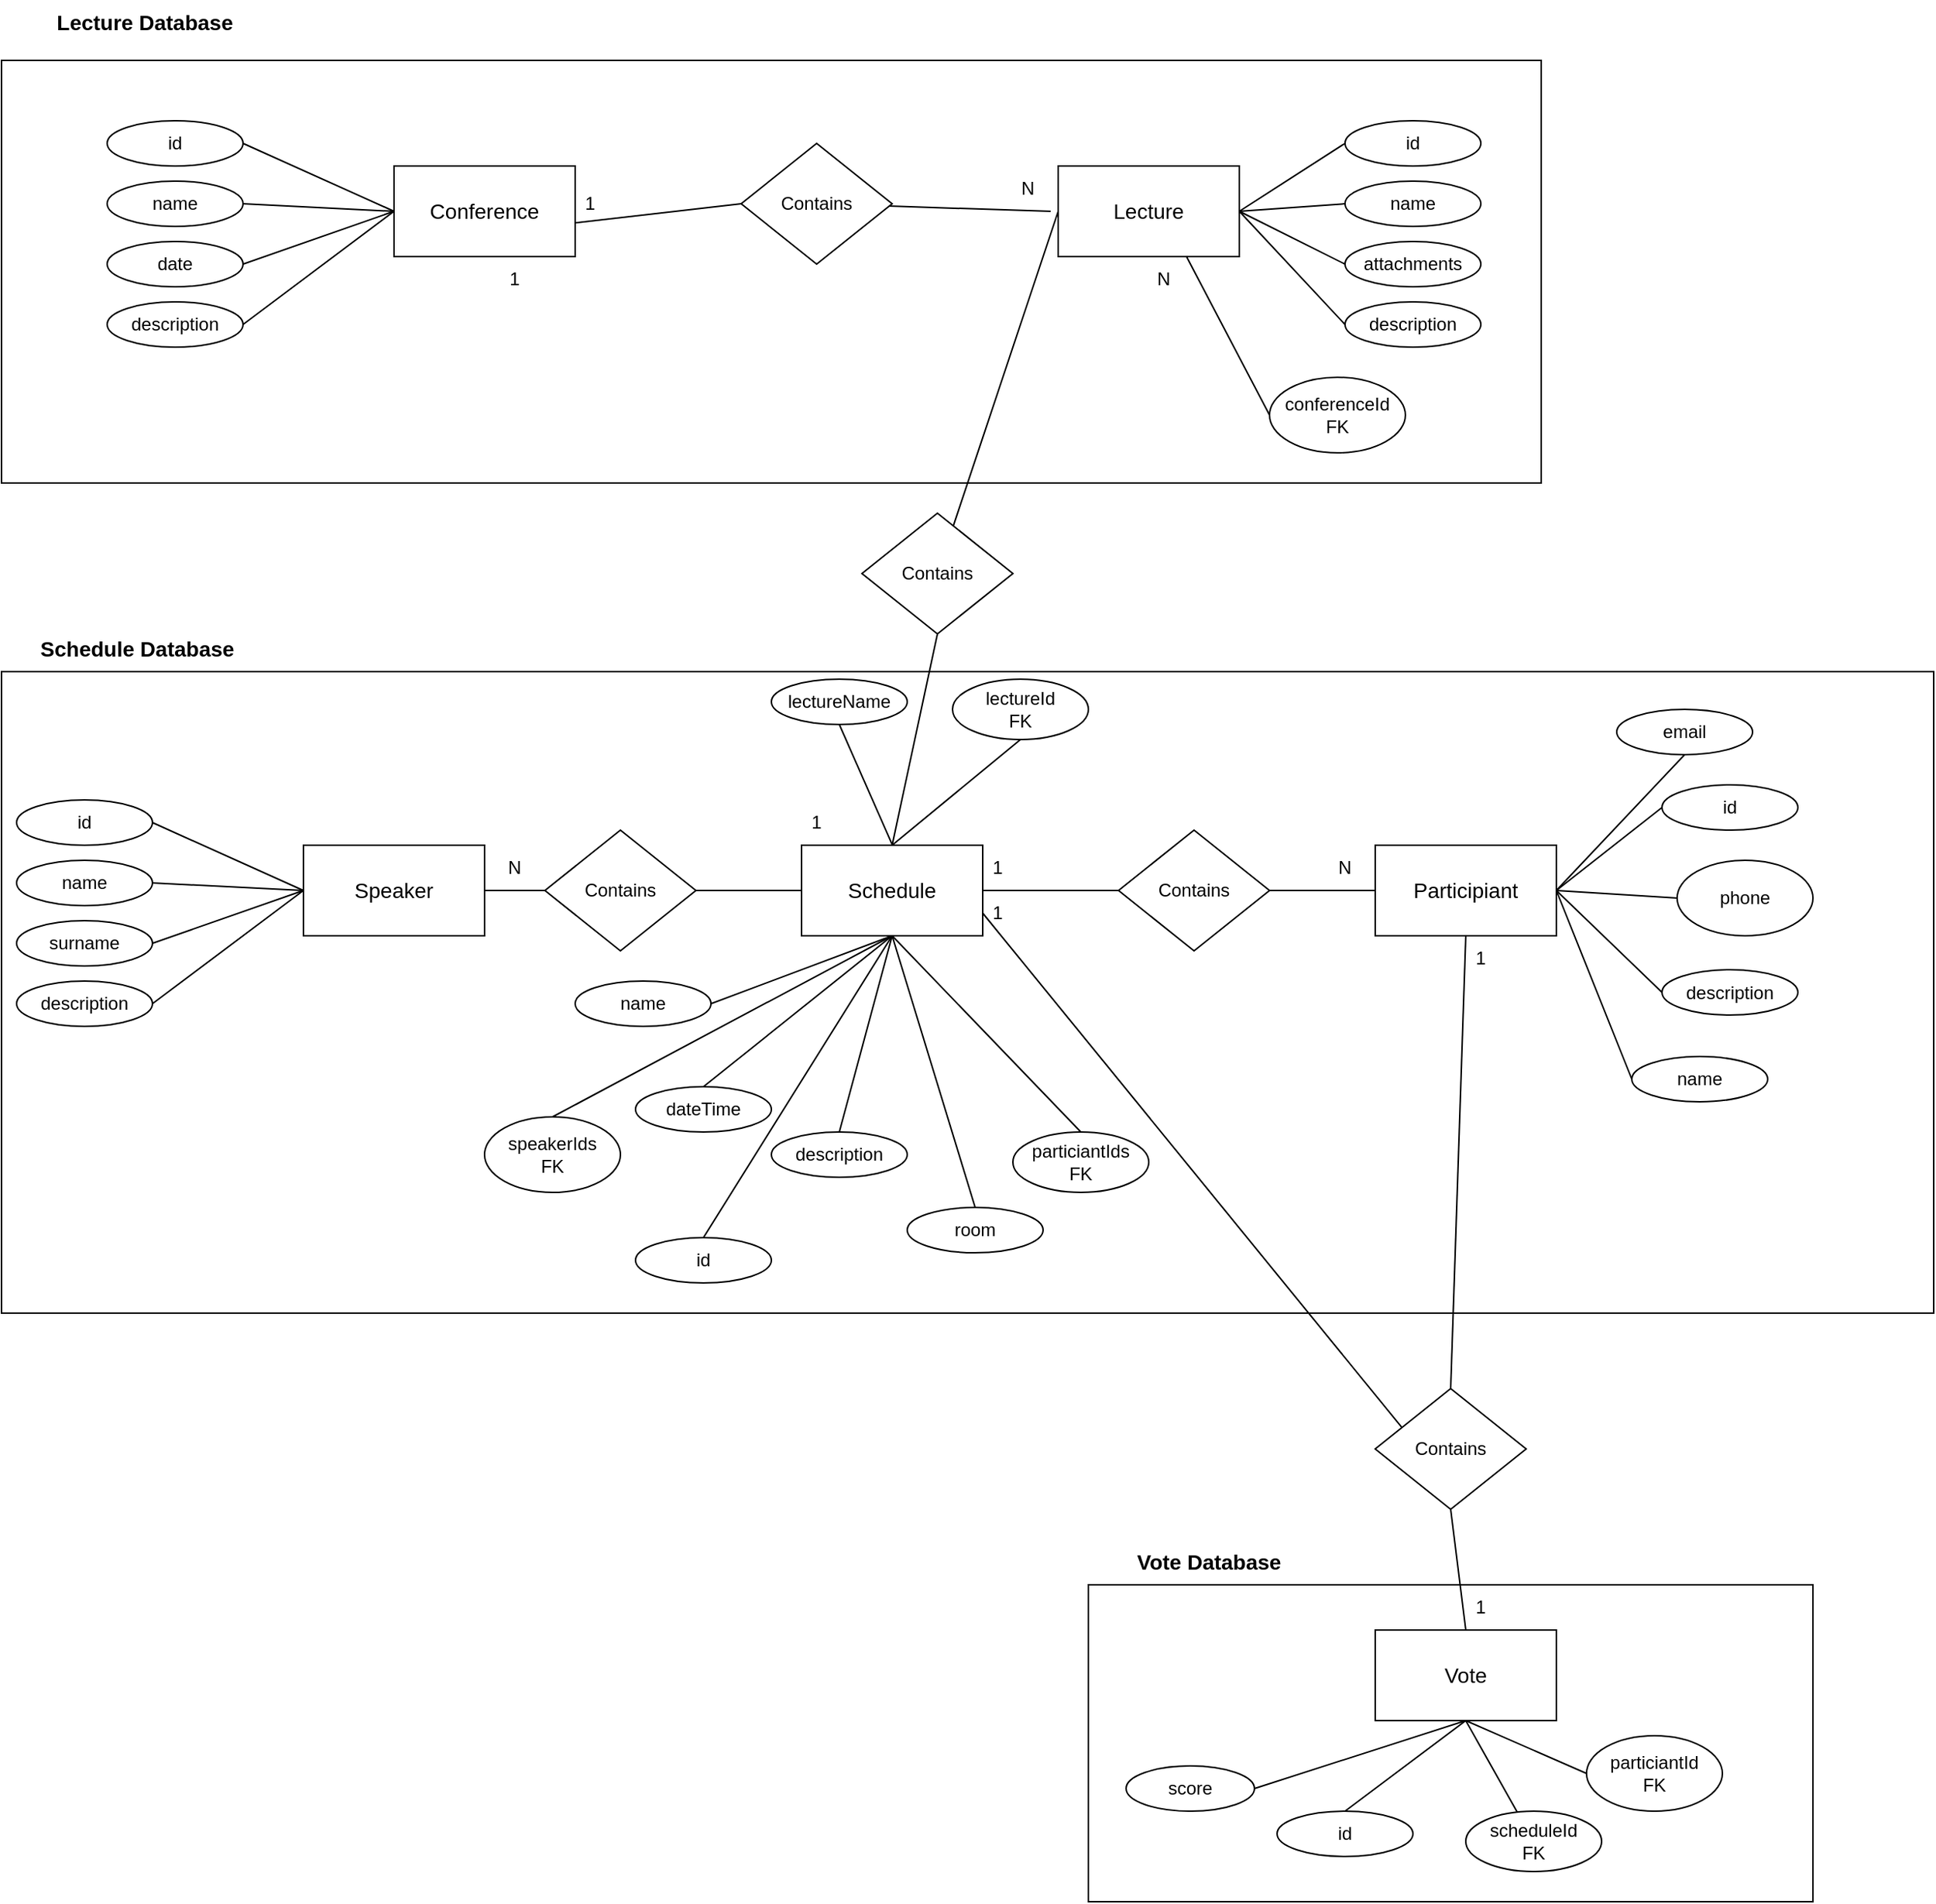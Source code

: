 <mxfile version="24.4.4" type="device">
  <diagram name="Страница — 1" id="ETWBuSfQwsUkG2OZ3eIH">
    <mxGraphModel dx="2540" dy="2077" grid="1" gridSize="10" guides="1" tooltips="1" connect="1" arrows="1" fold="1" page="1" pageScale="1" pageWidth="827" pageHeight="1169" math="0" shadow="0">
      <root>
        <mxCell id="0" />
        <mxCell id="1" parent="0" />
        <mxCell id="ATdVgDcd8swx8XBuynrf-106" value="" style="rounded=0;whiteSpace=wrap;html=1;" parent="1" vertex="1">
          <mxGeometry x="540" y="1030" width="480" height="210" as="geometry" />
        </mxCell>
        <mxCell id="ATdVgDcd8swx8XBuynrf-105" value="" style="rounded=0;whiteSpace=wrap;html=1;" parent="1" vertex="1">
          <mxGeometry x="-180" y="425" width="1280" height="425" as="geometry" />
        </mxCell>
        <mxCell id="ATdVgDcd8swx8XBuynrf-103" value="" style="rounded=0;whiteSpace=wrap;html=1;" parent="1" vertex="1">
          <mxGeometry x="-180" y="20" width="1020" height="280" as="geometry" />
        </mxCell>
        <mxCell id="ATdVgDcd8swx8XBuynrf-1" value="&lt;font style=&quot;font-size: 14px;&quot;&gt;Conference&lt;/font&gt;" style="rounded=0;whiteSpace=wrap;html=1;" parent="1" vertex="1">
          <mxGeometry x="80" y="90" width="120" height="60" as="geometry" />
        </mxCell>
        <mxCell id="ATdVgDcd8swx8XBuynrf-2" value="&lt;font style=&quot;font-size: 14px;&quot;&gt;Lecture&lt;/font&gt;" style="rounded=0;whiteSpace=wrap;html=1;" parent="1" vertex="1">
          <mxGeometry x="520" y="90" width="120" height="60" as="geometry" />
        </mxCell>
        <mxCell id="ATdVgDcd8swx8XBuynrf-3" value="Contains" style="rhombus;whiteSpace=wrap;html=1;" parent="1" vertex="1">
          <mxGeometry x="390" y="320" width="100" height="80" as="geometry" />
        </mxCell>
        <mxCell id="ATdVgDcd8swx8XBuynrf-5" value="" style="endArrow=none;html=1;rounded=0;entryX=0.5;entryY=1;entryDx=0;entryDy=0;" parent="1" target="ATdVgDcd8swx8XBuynrf-3" edge="1">
          <mxGeometry width="50" height="50" relative="1" as="geometry">
            <mxPoint x="410" y="540" as="sourcePoint" />
            <mxPoint x="440" y="340" as="targetPoint" />
          </mxGeometry>
        </mxCell>
        <mxCell id="ATdVgDcd8swx8XBuynrf-6" value="" style="endArrow=none;html=1;rounded=0;entryX=0;entryY=0.5;entryDx=0;entryDy=0;" parent="1" target="ATdVgDcd8swx8XBuynrf-2" edge="1" source="ATdVgDcd8swx8XBuynrf-3">
          <mxGeometry width="50" height="50" relative="1" as="geometry">
            <mxPoint x="400" y="119.5" as="sourcePoint" />
            <mxPoint x="500" y="119.5" as="targetPoint" />
          </mxGeometry>
        </mxCell>
        <mxCell id="ATdVgDcd8swx8XBuynrf-7" value="1" style="text;html=1;align=center;verticalAlign=middle;whiteSpace=wrap;rounded=0;" parent="1" vertex="1">
          <mxGeometry x="130" y="150" width="60" height="30" as="geometry" />
        </mxCell>
        <mxCell id="ATdVgDcd8swx8XBuynrf-8" value="N" style="text;html=1;align=center;verticalAlign=middle;whiteSpace=wrap;rounded=0;" parent="1" vertex="1">
          <mxGeometry x="470" y="90" width="60" height="30" as="geometry" />
        </mxCell>
        <mxCell id="ATdVgDcd8swx8XBuynrf-9" value="id" style="ellipse;whiteSpace=wrap;html=1;" parent="1" vertex="1">
          <mxGeometry x="-110" y="60" width="90" height="30" as="geometry" />
        </mxCell>
        <mxCell id="ATdVgDcd8swx8XBuynrf-10" value="name" style="ellipse;whiteSpace=wrap;html=1;" parent="1" vertex="1">
          <mxGeometry x="-110" y="100" width="90" height="30" as="geometry" />
        </mxCell>
        <mxCell id="ATdVgDcd8swx8XBuynrf-11" value="date" style="ellipse;whiteSpace=wrap;html=1;" parent="1" vertex="1">
          <mxGeometry x="-110" y="140" width="90" height="30" as="geometry" />
        </mxCell>
        <mxCell id="ATdVgDcd8swx8XBuynrf-12" value="description" style="ellipse;whiteSpace=wrap;html=1;" parent="1" vertex="1">
          <mxGeometry x="-110" y="180" width="90" height="30" as="geometry" />
        </mxCell>
        <mxCell id="ATdVgDcd8swx8XBuynrf-13" value="" style="endArrow=none;html=1;rounded=0;exitX=1;exitY=0.5;exitDx=0;exitDy=0;entryX=0;entryY=0.5;entryDx=0;entryDy=0;" parent="1" source="ATdVgDcd8swx8XBuynrf-9" target="ATdVgDcd8swx8XBuynrf-1" edge="1">
          <mxGeometry width="50" height="50" relative="1" as="geometry">
            <mxPoint x="210" y="130" as="sourcePoint" />
            <mxPoint x="310" y="130" as="targetPoint" />
          </mxGeometry>
        </mxCell>
        <mxCell id="ATdVgDcd8swx8XBuynrf-14" value="" style="endArrow=none;html=1;rounded=0;exitX=1;exitY=0.5;exitDx=0;exitDy=0;" parent="1" source="ATdVgDcd8swx8XBuynrf-10" edge="1">
          <mxGeometry width="50" height="50" relative="1" as="geometry">
            <mxPoint x="-10" y="85" as="sourcePoint" />
            <mxPoint x="80" y="120" as="targetPoint" />
          </mxGeometry>
        </mxCell>
        <mxCell id="ATdVgDcd8swx8XBuynrf-15" value="" style="endArrow=none;html=1;rounded=0;exitX=1;exitY=0.5;exitDx=0;exitDy=0;entryX=0;entryY=0.5;entryDx=0;entryDy=0;" parent="1" source="ATdVgDcd8swx8XBuynrf-11" target="ATdVgDcd8swx8XBuynrf-1" edge="1">
          <mxGeometry width="50" height="50" relative="1" as="geometry">
            <mxPoint y="95" as="sourcePoint" />
            <mxPoint x="100" y="140" as="targetPoint" />
          </mxGeometry>
        </mxCell>
        <mxCell id="ATdVgDcd8swx8XBuynrf-16" value="" style="endArrow=none;html=1;rounded=0;exitX=1;exitY=0.5;exitDx=0;exitDy=0;entryX=0;entryY=0.5;entryDx=0;entryDy=0;" parent="1" source="ATdVgDcd8swx8XBuynrf-12" target="ATdVgDcd8swx8XBuynrf-1" edge="1">
          <mxGeometry width="50" height="50" relative="1" as="geometry">
            <mxPoint x="10" y="105" as="sourcePoint" />
            <mxPoint x="110" y="150" as="targetPoint" />
          </mxGeometry>
        </mxCell>
        <mxCell id="ATdVgDcd8swx8XBuynrf-17" value="id" style="ellipse;whiteSpace=wrap;html=1;" parent="1" vertex="1">
          <mxGeometry x="710" y="60" width="90" height="30" as="geometry" />
        </mxCell>
        <mxCell id="ATdVgDcd8swx8XBuynrf-18" value="name" style="ellipse;whiteSpace=wrap;html=1;" parent="1" vertex="1">
          <mxGeometry x="710" y="100" width="90" height="30" as="geometry" />
        </mxCell>
        <mxCell id="ATdVgDcd8swx8XBuynrf-19" value="attachments" style="ellipse;whiteSpace=wrap;html=1;" parent="1" vertex="1">
          <mxGeometry x="710" y="140" width="90" height="30" as="geometry" />
        </mxCell>
        <mxCell id="ATdVgDcd8swx8XBuynrf-20" value="description" style="ellipse;whiteSpace=wrap;html=1;" parent="1" vertex="1">
          <mxGeometry x="710" y="180" width="90" height="30" as="geometry" />
        </mxCell>
        <mxCell id="ATdVgDcd8swx8XBuynrf-21" value="conferenceId&lt;div&gt;FK&lt;/div&gt;" style="ellipse;whiteSpace=wrap;html=1;" parent="1" vertex="1">
          <mxGeometry x="660" y="230" width="90" height="50" as="geometry" />
        </mxCell>
        <mxCell id="ATdVgDcd8swx8XBuynrf-22" value="" style="endArrow=none;html=1;rounded=0;exitX=0;exitY=0.5;exitDx=0;exitDy=0;entryX=1;entryY=0.5;entryDx=0;entryDy=0;" parent="1" source="ATdVgDcd8swx8XBuynrf-17" target="ATdVgDcd8swx8XBuynrf-2" edge="1">
          <mxGeometry width="50" height="50" relative="1" as="geometry">
            <mxPoint x="-10" y="85" as="sourcePoint" />
            <mxPoint x="90" y="130" as="targetPoint" />
          </mxGeometry>
        </mxCell>
        <mxCell id="ATdVgDcd8swx8XBuynrf-23" value="" style="endArrow=none;html=1;rounded=0;exitX=0;exitY=0.5;exitDx=0;exitDy=0;entryX=1;entryY=0.5;entryDx=0;entryDy=0;" parent="1" source="ATdVgDcd8swx8XBuynrf-18" target="ATdVgDcd8swx8XBuynrf-2" edge="1">
          <mxGeometry width="50" height="50" relative="1" as="geometry">
            <mxPoint x="720" y="85" as="sourcePoint" />
            <mxPoint x="650" y="130" as="targetPoint" />
          </mxGeometry>
        </mxCell>
        <mxCell id="ATdVgDcd8swx8XBuynrf-24" value="" style="endArrow=none;html=1;rounded=0;exitX=0;exitY=0.5;exitDx=0;exitDy=0;" parent="1" source="ATdVgDcd8swx8XBuynrf-19" edge="1">
          <mxGeometry width="50" height="50" relative="1" as="geometry">
            <mxPoint x="720" y="125" as="sourcePoint" />
            <mxPoint x="640" y="120" as="targetPoint" />
          </mxGeometry>
        </mxCell>
        <mxCell id="ATdVgDcd8swx8XBuynrf-25" value="" style="endArrow=none;html=1;rounded=0;exitX=0;exitY=0.5;exitDx=0;exitDy=0;" parent="1" source="ATdVgDcd8swx8XBuynrf-20" edge="1">
          <mxGeometry width="50" height="50" relative="1" as="geometry">
            <mxPoint x="730" y="135" as="sourcePoint" />
            <mxPoint x="640" y="120" as="targetPoint" />
          </mxGeometry>
        </mxCell>
        <mxCell id="ATdVgDcd8swx8XBuynrf-26" value="" style="endArrow=none;html=1;rounded=0;exitX=0;exitY=0.5;exitDx=0;exitDy=0;entryX=0.75;entryY=0;entryDx=0;entryDy=0;" parent="1" source="ATdVgDcd8swx8XBuynrf-21" target="ATdVgDcd8swx8XBuynrf-79" edge="1">
          <mxGeometry width="50" height="50" relative="1" as="geometry">
            <mxPoint x="740" y="145" as="sourcePoint" />
            <mxPoint x="415" y="540" as="targetPoint" />
          </mxGeometry>
        </mxCell>
        <mxCell id="ATdVgDcd8swx8XBuynrf-27" value="&lt;font style=&quot;font-size: 14px;&quot;&gt;Speaker&lt;/font&gt;" style="rounded=0;whiteSpace=wrap;html=1;" parent="1" vertex="1">
          <mxGeometry x="20" y="540" width="120" height="60" as="geometry" />
        </mxCell>
        <mxCell id="ATdVgDcd8swx8XBuynrf-28" value="&lt;font style=&quot;font-size: 14px;&quot;&gt;Schedule&lt;/font&gt;" style="rounded=0;whiteSpace=wrap;html=1;" parent="1" vertex="1">
          <mxGeometry x="350" y="540" width="120" height="60" as="geometry" />
        </mxCell>
        <mxCell id="ATdVgDcd8swx8XBuynrf-29" value="Contains" style="rhombus;whiteSpace=wrap;html=1;" parent="1" vertex="1">
          <mxGeometry x="180" y="530" width="100" height="80" as="geometry" />
        </mxCell>
        <mxCell id="ATdVgDcd8swx8XBuynrf-30" value="" style="endArrow=none;html=1;rounded=0;exitX=1;exitY=0.5;exitDx=0;exitDy=0;entryX=0;entryY=0.5;entryDx=0;entryDy=0;" parent="1" source="ATdVgDcd8swx8XBuynrf-27" target="ATdVgDcd8swx8XBuynrf-29" edge="1">
          <mxGeometry width="50" height="50" relative="1" as="geometry">
            <mxPoint x="330" y="840" as="sourcePoint" />
            <mxPoint x="380" y="790" as="targetPoint" />
          </mxGeometry>
        </mxCell>
        <mxCell id="ATdVgDcd8swx8XBuynrf-31" value="" style="endArrow=none;html=1;rounded=0;entryX=0;entryY=0.5;entryDx=0;entryDy=0;exitX=1;exitY=0.5;exitDx=0;exitDy=0;" parent="1" source="ATdVgDcd8swx8XBuynrf-29" target="ATdVgDcd8swx8XBuynrf-28" edge="1">
          <mxGeometry width="50" height="50" relative="1" as="geometry">
            <mxPoint x="290" y="570" as="sourcePoint" />
            <mxPoint x="330" y="569.5" as="targetPoint" />
          </mxGeometry>
        </mxCell>
        <mxCell id="ATdVgDcd8swx8XBuynrf-32" value="1" style="text;html=1;align=center;verticalAlign=middle;whiteSpace=wrap;rounded=0;" parent="1" vertex="1">
          <mxGeometry x="180" y="100" width="60" height="30" as="geometry" />
        </mxCell>
        <mxCell id="ATdVgDcd8swx8XBuynrf-33" value="N" style="text;html=1;align=center;verticalAlign=middle;whiteSpace=wrap;rounded=0;" parent="1" vertex="1">
          <mxGeometry x="130" y="540" width="60" height="30" as="geometry" />
        </mxCell>
        <mxCell id="ATdVgDcd8swx8XBuynrf-34" value="id" style="ellipse;whiteSpace=wrap;html=1;" parent="1" vertex="1">
          <mxGeometry x="-170" y="510" width="90" height="30" as="geometry" />
        </mxCell>
        <mxCell id="ATdVgDcd8swx8XBuynrf-35" value="name" style="ellipse;whiteSpace=wrap;html=1;" parent="1" vertex="1">
          <mxGeometry x="-170" y="550" width="90" height="30" as="geometry" />
        </mxCell>
        <mxCell id="ATdVgDcd8swx8XBuynrf-36" value="surname" style="ellipse;whiteSpace=wrap;html=1;" parent="1" vertex="1">
          <mxGeometry x="-170" y="590" width="90" height="30" as="geometry" />
        </mxCell>
        <mxCell id="ATdVgDcd8swx8XBuynrf-37" value="description" style="ellipse;whiteSpace=wrap;html=1;" parent="1" vertex="1">
          <mxGeometry x="-170" y="630" width="90" height="30" as="geometry" />
        </mxCell>
        <mxCell id="ATdVgDcd8swx8XBuynrf-38" value="" style="endArrow=none;html=1;rounded=0;exitX=1;exitY=0.5;exitDx=0;exitDy=0;entryX=0;entryY=0.5;entryDx=0;entryDy=0;" parent="1" source="ATdVgDcd8swx8XBuynrf-34" target="ATdVgDcd8swx8XBuynrf-27" edge="1">
          <mxGeometry width="50" height="50" relative="1" as="geometry">
            <mxPoint x="150" y="580" as="sourcePoint" />
            <mxPoint x="250" y="580" as="targetPoint" />
          </mxGeometry>
        </mxCell>
        <mxCell id="ATdVgDcd8swx8XBuynrf-39" value="" style="endArrow=none;html=1;rounded=0;exitX=1;exitY=0.5;exitDx=0;exitDy=0;" parent="1" source="ATdVgDcd8swx8XBuynrf-35" edge="1">
          <mxGeometry width="50" height="50" relative="1" as="geometry">
            <mxPoint x="-70" y="535" as="sourcePoint" />
            <mxPoint x="20" y="570" as="targetPoint" />
          </mxGeometry>
        </mxCell>
        <mxCell id="ATdVgDcd8swx8XBuynrf-40" value="" style="endArrow=none;html=1;rounded=0;exitX=1;exitY=0.5;exitDx=0;exitDy=0;entryX=0;entryY=0.5;entryDx=0;entryDy=0;" parent="1" source="ATdVgDcd8swx8XBuynrf-36" target="ATdVgDcd8swx8XBuynrf-27" edge="1">
          <mxGeometry width="50" height="50" relative="1" as="geometry">
            <mxPoint x="-60" y="545" as="sourcePoint" />
            <mxPoint x="40" y="590" as="targetPoint" />
          </mxGeometry>
        </mxCell>
        <mxCell id="ATdVgDcd8swx8XBuynrf-41" value="" style="endArrow=none;html=1;rounded=0;exitX=1;exitY=0.5;exitDx=0;exitDy=0;entryX=0;entryY=0.5;entryDx=0;entryDy=0;" parent="1" source="ATdVgDcd8swx8XBuynrf-37" target="ATdVgDcd8swx8XBuynrf-27" edge="1">
          <mxGeometry width="50" height="50" relative="1" as="geometry">
            <mxPoint x="-50" y="555" as="sourcePoint" />
            <mxPoint x="50" y="600" as="targetPoint" />
          </mxGeometry>
        </mxCell>
        <mxCell id="ATdVgDcd8swx8XBuynrf-42" value="id" style="ellipse;whiteSpace=wrap;html=1;" parent="1" vertex="1">
          <mxGeometry x="240" y="800" width="90" height="30" as="geometry" />
        </mxCell>
        <mxCell id="ATdVgDcd8swx8XBuynrf-43" value="name" style="ellipse;whiteSpace=wrap;html=1;" parent="1" vertex="1">
          <mxGeometry x="200" y="630" width="90" height="30" as="geometry" />
        </mxCell>
        <mxCell id="ATdVgDcd8swx8XBuynrf-44" value="dateTime" style="ellipse;whiteSpace=wrap;html=1;" parent="1" vertex="1">
          <mxGeometry x="240" y="700" width="90" height="30" as="geometry" />
        </mxCell>
        <mxCell id="ATdVgDcd8swx8XBuynrf-45" value="description" style="ellipse;whiteSpace=wrap;html=1;" parent="1" vertex="1">
          <mxGeometry x="330" y="730" width="90" height="30" as="geometry" />
        </mxCell>
        <mxCell id="ATdVgDcd8swx8XBuynrf-46" value="speakerIds&lt;div&gt;FK&lt;/div&gt;" style="ellipse;whiteSpace=wrap;html=1;" parent="1" vertex="1">
          <mxGeometry x="140" y="720" width="90" height="50" as="geometry" />
        </mxCell>
        <mxCell id="ATdVgDcd8swx8XBuynrf-47" value="" style="endArrow=none;html=1;rounded=0;exitX=0.5;exitY=0;exitDx=0;exitDy=0;entryX=0.5;entryY=1;entryDx=0;entryDy=0;" parent="1" source="ATdVgDcd8swx8XBuynrf-42" target="ATdVgDcd8swx8XBuynrf-28" edge="1">
          <mxGeometry width="50" height="50" relative="1" as="geometry">
            <mxPoint x="-180" y="535" as="sourcePoint" />
            <mxPoint x="-80" y="580" as="targetPoint" />
          </mxGeometry>
        </mxCell>
        <mxCell id="ATdVgDcd8swx8XBuynrf-48" value="" style="endArrow=none;html=1;rounded=0;exitX=1;exitY=0.5;exitDx=0;exitDy=0;entryX=0.5;entryY=1;entryDx=0;entryDy=0;" parent="1" source="ATdVgDcd8swx8XBuynrf-43" target="ATdVgDcd8swx8XBuynrf-28" edge="1">
          <mxGeometry width="50" height="50" relative="1" as="geometry">
            <mxPoint x="550" y="535" as="sourcePoint" />
            <mxPoint x="480" y="580" as="targetPoint" />
          </mxGeometry>
        </mxCell>
        <mxCell id="ATdVgDcd8swx8XBuynrf-49" value="" style="endArrow=none;html=1;rounded=0;exitX=0.5;exitY=0;exitDx=0;exitDy=0;entryX=0.5;entryY=1;entryDx=0;entryDy=0;" parent="1" source="ATdVgDcd8swx8XBuynrf-44" target="ATdVgDcd8swx8XBuynrf-28" edge="1">
          <mxGeometry width="50" height="50" relative="1" as="geometry">
            <mxPoint x="550" y="575" as="sourcePoint" />
            <mxPoint x="410" y="610" as="targetPoint" />
          </mxGeometry>
        </mxCell>
        <mxCell id="ATdVgDcd8swx8XBuynrf-50" value="" style="endArrow=none;html=1;rounded=0;exitX=0.5;exitY=0;exitDx=0;exitDy=0;" parent="1" source="ATdVgDcd8swx8XBuynrf-45" edge="1">
          <mxGeometry width="50" height="50" relative="1" as="geometry">
            <mxPoint x="560" y="585" as="sourcePoint" />
            <mxPoint x="410" y="600" as="targetPoint" />
          </mxGeometry>
        </mxCell>
        <mxCell id="ATdVgDcd8swx8XBuynrf-51" value="" style="endArrow=none;html=1;rounded=0;exitX=0.5;exitY=0;exitDx=0;exitDy=0;entryX=0.5;entryY=1;entryDx=0;entryDy=0;" parent="1" source="ATdVgDcd8swx8XBuynrf-46" target="ATdVgDcd8swx8XBuynrf-28" edge="1">
          <mxGeometry width="50" height="50" relative="1" as="geometry">
            <mxPoint x="570" y="595" as="sourcePoint" />
            <mxPoint x="500" y="600" as="targetPoint" />
          </mxGeometry>
        </mxCell>
        <mxCell id="ATdVgDcd8swx8XBuynrf-53" value="&lt;b&gt;&lt;font style=&quot;font-size: 14px;&quot;&gt;Lecture Database&lt;/font&gt;&lt;/b&gt;" style="text;html=1;align=center;verticalAlign=middle;whiteSpace=wrap;rounded=0;" parent="1" vertex="1">
          <mxGeometry x="-150" y="-20" width="130" height="30" as="geometry" />
        </mxCell>
        <mxCell id="ATdVgDcd8swx8XBuynrf-55" value="&lt;b&gt;&lt;font style=&quot;font-size: 14px;&quot;&gt;Schedule Database&lt;/font&gt;&lt;/b&gt;" style="text;html=1;align=center;verticalAlign=middle;whiteSpace=wrap;rounded=0;" parent="1" vertex="1">
          <mxGeometry x="-170" y="395" width="160" height="30" as="geometry" />
        </mxCell>
        <mxCell id="ATdVgDcd8swx8XBuynrf-56" value="&lt;font style=&quot;font-size: 14px;&quot;&gt;Participiant&lt;/font&gt;" style="rounded=0;whiteSpace=wrap;html=1;" parent="1" vertex="1">
          <mxGeometry x="730" y="540" width="120" height="60" as="geometry" />
        </mxCell>
        <mxCell id="ATdVgDcd8swx8XBuynrf-57" value="Contains" style="rhombus;whiteSpace=wrap;html=1;" parent="1" vertex="1">
          <mxGeometry x="560" y="530" width="100" height="80" as="geometry" />
        </mxCell>
        <mxCell id="ATdVgDcd8swx8XBuynrf-58" value="" style="endArrow=none;html=1;rounded=0;exitX=0.333;exitY=1;exitDx=0;exitDy=0;entryX=0;entryY=0.5;entryDx=0;entryDy=0;exitPerimeter=0;" parent="1" source="ATdVgDcd8swx8XBuynrf-60" target="ATdVgDcd8swx8XBuynrf-57" edge="1">
          <mxGeometry width="50" height="50" relative="1" as="geometry">
            <mxPoint x="480" y="570" as="sourcePoint" />
            <mxPoint x="720" y="790" as="targetPoint" />
          </mxGeometry>
        </mxCell>
        <mxCell id="ATdVgDcd8swx8XBuynrf-59" value="" style="endArrow=none;html=1;rounded=0;entryX=0;entryY=0.5;entryDx=0;entryDy=0;exitX=1;exitY=0.5;exitDx=0;exitDy=0;" parent="1" source="ATdVgDcd8swx8XBuynrf-57" target="ATdVgDcd8swx8XBuynrf-56" edge="1">
          <mxGeometry width="50" height="50" relative="1" as="geometry">
            <mxPoint x="670" y="570" as="sourcePoint" />
            <mxPoint x="710" y="569.5" as="targetPoint" />
          </mxGeometry>
        </mxCell>
        <mxCell id="ATdVgDcd8swx8XBuynrf-60" value="1" style="text;html=1;align=center;verticalAlign=middle;whiteSpace=wrap;rounded=0;" parent="1" vertex="1">
          <mxGeometry x="450" y="540" width="60" height="30" as="geometry" />
        </mxCell>
        <mxCell id="ATdVgDcd8swx8XBuynrf-61" value="N" style="text;html=1;align=center;verticalAlign=middle;whiteSpace=wrap;rounded=0;" parent="1" vertex="1">
          <mxGeometry x="680" y="540" width="60" height="30" as="geometry" />
        </mxCell>
        <mxCell id="ATdVgDcd8swx8XBuynrf-62" value="id" style="ellipse;whiteSpace=wrap;html=1;" parent="1" vertex="1">
          <mxGeometry x="920" y="500" width="90" height="30" as="geometry" />
        </mxCell>
        <mxCell id="ATdVgDcd8swx8XBuynrf-63" value="name" style="ellipse;whiteSpace=wrap;html=1;" parent="1" vertex="1">
          <mxGeometry x="900" y="680" width="90" height="30" as="geometry" />
        </mxCell>
        <mxCell id="ATdVgDcd8swx8XBuynrf-64" value="email" style="ellipse;whiteSpace=wrap;html=1;" parent="1" vertex="1">
          <mxGeometry x="890" y="450" width="90" height="30" as="geometry" />
        </mxCell>
        <mxCell id="ATdVgDcd8swx8XBuynrf-65" value="description" style="ellipse;whiteSpace=wrap;html=1;" parent="1" vertex="1">
          <mxGeometry x="920" y="622.5" width="90" height="30" as="geometry" />
        </mxCell>
        <mxCell id="ATdVgDcd8swx8XBuynrf-66" value="phone" style="ellipse;whiteSpace=wrap;html=1;" parent="1" vertex="1">
          <mxGeometry x="930" y="550" width="90" height="50" as="geometry" />
        </mxCell>
        <mxCell id="ATdVgDcd8swx8XBuynrf-67" value="" style="endArrow=none;html=1;rounded=0;exitX=0;exitY=0.5;exitDx=0;exitDy=0;entryX=1;entryY=0.5;entryDx=0;entryDy=0;" parent="1" source="ATdVgDcd8swx8XBuynrf-62" target="ATdVgDcd8swx8XBuynrf-56" edge="1">
          <mxGeometry width="50" height="50" relative="1" as="geometry">
            <mxPoint x="200" y="535" as="sourcePoint" />
            <mxPoint x="300" y="580" as="targetPoint" />
          </mxGeometry>
        </mxCell>
        <mxCell id="ATdVgDcd8swx8XBuynrf-68" value="" style="endArrow=none;html=1;rounded=0;exitX=0;exitY=0.5;exitDx=0;exitDy=0;entryX=1;entryY=0.5;entryDx=0;entryDy=0;" parent="1" source="ATdVgDcd8swx8XBuynrf-63" target="ATdVgDcd8swx8XBuynrf-56" edge="1">
          <mxGeometry width="50" height="50" relative="1" as="geometry">
            <mxPoint x="930" y="535" as="sourcePoint" />
            <mxPoint x="860" y="580" as="targetPoint" />
          </mxGeometry>
        </mxCell>
        <mxCell id="ATdVgDcd8swx8XBuynrf-69" value="" style="endArrow=none;html=1;rounded=0;exitX=0.5;exitY=1;exitDx=0;exitDy=0;entryX=1;entryY=0.5;entryDx=0;entryDy=0;" parent="1" source="ATdVgDcd8swx8XBuynrf-64" target="ATdVgDcd8swx8XBuynrf-56" edge="1">
          <mxGeometry width="50" height="50" relative="1" as="geometry">
            <mxPoint x="930" y="575" as="sourcePoint" />
            <mxPoint x="790" y="610" as="targetPoint" />
          </mxGeometry>
        </mxCell>
        <mxCell id="ATdVgDcd8swx8XBuynrf-70" value="" style="endArrow=none;html=1;rounded=0;exitX=0;exitY=0.5;exitDx=0;exitDy=0;entryX=1;entryY=0.5;entryDx=0;entryDy=0;" parent="1" source="ATdVgDcd8swx8XBuynrf-65" target="ATdVgDcd8swx8XBuynrf-56" edge="1">
          <mxGeometry width="50" height="50" relative="1" as="geometry">
            <mxPoint x="940" y="585" as="sourcePoint" />
            <mxPoint x="790" y="600" as="targetPoint" />
          </mxGeometry>
        </mxCell>
        <mxCell id="ATdVgDcd8swx8XBuynrf-71" value="" style="endArrow=none;html=1;rounded=0;exitX=0;exitY=0.5;exitDx=0;exitDy=0;" parent="1" source="ATdVgDcd8swx8XBuynrf-66" edge="1">
          <mxGeometry width="50" height="50" relative="1" as="geometry">
            <mxPoint x="950" y="595" as="sourcePoint" />
            <mxPoint x="850" y="570" as="targetPoint" />
          </mxGeometry>
        </mxCell>
        <mxCell id="ATdVgDcd8swx8XBuynrf-72" value="lectureId&lt;div&gt;FK&lt;/div&gt;" style="ellipse;whiteSpace=wrap;html=1;" parent="1" vertex="1">
          <mxGeometry x="450" y="430" width="90" height="40" as="geometry" />
        </mxCell>
        <mxCell id="ATdVgDcd8swx8XBuynrf-73" value="" style="endArrow=none;html=1;rounded=0;exitX=0.5;exitY=1;exitDx=0;exitDy=0;" parent="1" edge="1">
          <mxGeometry width="50" height="50" relative="1" as="geometry">
            <mxPoint x="430" y="540" as="sourcePoint" />
            <mxPoint x="400" y="540" as="targetPoint" />
          </mxGeometry>
        </mxCell>
        <mxCell id="ATdVgDcd8swx8XBuynrf-75" value="Contains" style="rhombus;whiteSpace=wrap;html=1;" parent="1" vertex="1">
          <mxGeometry x="310" y="75" width="100" height="80" as="geometry" />
        </mxCell>
        <mxCell id="ATdVgDcd8swx8XBuynrf-76" value="" style="endArrow=none;html=1;rounded=0;exitX=0.75;exitY=1;exitDx=0;exitDy=0;" parent="1" target="ATdVgDcd8swx8XBuynrf-75" edge="1" source="ATdVgDcd8swx8XBuynrf-8">
          <mxGeometry width="50" height="50" relative="1" as="geometry">
            <mxPoint x="400" y="540" as="sourcePoint" />
            <mxPoint x="570" y="580" as="targetPoint" />
          </mxGeometry>
        </mxCell>
        <mxCell id="ATdVgDcd8swx8XBuynrf-77" value="" style="endArrow=none;html=1;rounded=0;exitX=0;exitY=0.5;exitDx=0;exitDy=0;entryX=1.003;entryY=0.628;entryDx=0;entryDy=0;entryPerimeter=0;" parent="1" source="ATdVgDcd8swx8XBuynrf-75" target="ATdVgDcd8swx8XBuynrf-1" edge="1">
          <mxGeometry width="50" height="50" relative="1" as="geometry">
            <mxPoint x="510" y="310" as="sourcePoint" />
            <mxPoint x="570" y="199.5" as="targetPoint" />
          </mxGeometry>
        </mxCell>
        <mxCell id="ATdVgDcd8swx8XBuynrf-79" value="N" style="text;html=1;align=center;verticalAlign=middle;whiteSpace=wrap;rounded=0;" parent="1" vertex="1">
          <mxGeometry x="560" y="150" width="60" height="30" as="geometry" />
        </mxCell>
        <mxCell id="ATdVgDcd8swx8XBuynrf-80" value="lectureName" style="ellipse;whiteSpace=wrap;html=1;" parent="1" vertex="1">
          <mxGeometry x="330" y="430" width="90" height="30" as="geometry" />
        </mxCell>
        <mxCell id="ATdVgDcd8swx8XBuynrf-81" value="" style="endArrow=none;html=1;rounded=0;exitX=0.5;exitY=1;exitDx=0;exitDy=0;entryX=0.168;entryY=0.991;entryDx=0;entryDy=0;entryPerimeter=0;" parent="1" source="ATdVgDcd8swx8XBuynrf-80" edge="1">
          <mxGeometry width="50" height="50" relative="1" as="geometry">
            <mxPoint x="368" y="480" as="sourcePoint" />
            <mxPoint x="410.08" y="539.73" as="targetPoint" />
          </mxGeometry>
        </mxCell>
        <mxCell id="ATdVgDcd8swx8XBuynrf-82" value="room" style="ellipse;whiteSpace=wrap;html=1;" parent="1" vertex="1">
          <mxGeometry x="420" y="780" width="90" height="30" as="geometry" />
        </mxCell>
        <mxCell id="ATdVgDcd8swx8XBuynrf-83" value="particiantIds&lt;div&gt;FK&lt;/div&gt;" style="ellipse;whiteSpace=wrap;html=1;" parent="1" vertex="1">
          <mxGeometry x="490" y="730" width="90" height="40" as="geometry" />
        </mxCell>
        <mxCell id="ATdVgDcd8swx8XBuynrf-84" value="" style="endArrow=none;html=1;rounded=0;exitX=0.5;exitY=0;exitDx=0;exitDy=0;" parent="1" source="ATdVgDcd8swx8XBuynrf-82" edge="1">
          <mxGeometry width="50" height="50" relative="1" as="geometry">
            <mxPoint x="385" y="740" as="sourcePoint" />
            <mxPoint x="410" y="600" as="targetPoint" />
          </mxGeometry>
        </mxCell>
        <mxCell id="ATdVgDcd8swx8XBuynrf-85" value="" style="endArrow=none;html=1;rounded=0;exitX=0.5;exitY=0;exitDx=0;exitDy=0;entryX=0.5;entryY=1;entryDx=0;entryDy=0;" parent="1" source="ATdVgDcd8swx8XBuynrf-83" target="ATdVgDcd8swx8XBuynrf-28" edge="1">
          <mxGeometry width="50" height="50" relative="1" as="geometry">
            <mxPoint x="475" y="790" as="sourcePoint" />
            <mxPoint x="420" y="610" as="targetPoint" />
          </mxGeometry>
        </mxCell>
        <mxCell id="ATdVgDcd8swx8XBuynrf-86" value="&lt;font style=&quot;font-size: 14px;&quot;&gt;Vote&lt;/font&gt;" style="rounded=0;whiteSpace=wrap;html=1;" parent="1" vertex="1">
          <mxGeometry x="730" y="1060" width="120" height="60" as="geometry" />
        </mxCell>
        <mxCell id="ATdVgDcd8swx8XBuynrf-88" value="scheduleId&lt;div&gt;FK&lt;/div&gt;" style="ellipse;whiteSpace=wrap;html=1;" parent="1" vertex="1">
          <mxGeometry x="790" y="1180" width="90" height="40" as="geometry" />
        </mxCell>
        <mxCell id="ATdVgDcd8swx8XBuynrf-89" value="particiantId&lt;div&gt;FK&lt;/div&gt;" style="ellipse;whiteSpace=wrap;html=1;" parent="1" vertex="1">
          <mxGeometry x="870" y="1130" width="90" height="50" as="geometry" />
        </mxCell>
        <mxCell id="ATdVgDcd8swx8XBuynrf-90" value="id" style="ellipse;whiteSpace=wrap;html=1;" parent="1" vertex="1">
          <mxGeometry x="665" y="1180" width="90" height="30" as="geometry" />
        </mxCell>
        <mxCell id="ATdVgDcd8swx8XBuynrf-91" value="" style="endArrow=none;html=1;rounded=0;exitX=0;exitY=0.5;exitDx=0;exitDy=0;entryX=0.5;entryY=1;entryDx=0;entryDy=0;" parent="1" source="ATdVgDcd8swx8XBuynrf-89" edge="1">
          <mxGeometry width="50" height="50" relative="1" as="geometry">
            <mxPoint x="915" y="1260" as="sourcePoint" />
            <mxPoint x="790" y="1120" as="targetPoint" />
          </mxGeometry>
        </mxCell>
        <mxCell id="ATdVgDcd8swx8XBuynrf-92" value="" style="endArrow=none;html=1;rounded=0;exitX=0.5;exitY=0;exitDx=0;exitDy=0;entryX=0.5;entryY=1;entryDx=0;entryDy=0;" parent="1" source="ATdVgDcd8swx8XBuynrf-90" target="ATdVgDcd8swx8XBuynrf-86" edge="1">
          <mxGeometry width="50" height="50" relative="1" as="geometry">
            <mxPoint x="880" y="1175" as="sourcePoint" />
            <mxPoint x="800" y="1130" as="targetPoint" />
          </mxGeometry>
        </mxCell>
        <mxCell id="ATdVgDcd8swx8XBuynrf-93" value="" style="endArrow=none;html=1;rounded=0;" parent="1" source="ATdVgDcd8swx8XBuynrf-88" edge="1">
          <mxGeometry width="50" height="50" relative="1" as="geometry">
            <mxPoint x="880" y="1175" as="sourcePoint" />
            <mxPoint x="790" y="1120" as="targetPoint" />
          </mxGeometry>
        </mxCell>
        <mxCell id="ATdVgDcd8swx8XBuynrf-94" value="Contains" style="rhombus;whiteSpace=wrap;html=1;" parent="1" vertex="1">
          <mxGeometry x="730" y="900" width="100" height="80" as="geometry" />
        </mxCell>
        <mxCell id="ATdVgDcd8swx8XBuynrf-95" value="" style="endArrow=none;html=1;rounded=0;exitX=0.5;exitY=0;exitDx=0;exitDy=0;entryX=0.5;entryY=1;entryDx=0;entryDy=0;" parent="1" source="ATdVgDcd8swx8XBuynrf-94" target="ATdVgDcd8swx8XBuynrf-56" edge="1">
          <mxGeometry width="50" height="50" relative="1" as="geometry">
            <mxPoint x="990" y="655" as="sourcePoint" />
            <mxPoint x="860" y="580" as="targetPoint" />
          </mxGeometry>
        </mxCell>
        <mxCell id="ATdVgDcd8swx8XBuynrf-96" value="" style="endArrow=none;html=1;rounded=0;exitX=0.5;exitY=1;exitDx=0;exitDy=0;entryX=0.5;entryY=0;entryDx=0;entryDy=0;" parent="1" source="ATdVgDcd8swx8XBuynrf-94" target="ATdVgDcd8swx8XBuynrf-86" edge="1">
          <mxGeometry width="50" height="50" relative="1" as="geometry">
            <mxPoint x="1000" y="795" as="sourcePoint" />
            <mxPoint x="870" y="720" as="targetPoint" />
          </mxGeometry>
        </mxCell>
        <mxCell id="ATdVgDcd8swx8XBuynrf-97" value="" style="endArrow=none;html=1;rounded=0;entryX=0.175;entryY=0.32;entryDx=0;entryDy=0;entryPerimeter=0;exitX=1;exitY=0.75;exitDx=0;exitDy=0;" parent="1" source="ATdVgDcd8swx8XBuynrf-28" target="ATdVgDcd8swx8XBuynrf-94" edge="1">
          <mxGeometry width="50" height="50" relative="1" as="geometry">
            <mxPoint x="520.459" y="600" as="sourcePoint" />
            <mxPoint x="800" y="610" as="targetPoint" />
          </mxGeometry>
        </mxCell>
        <mxCell id="ATdVgDcd8swx8XBuynrf-99" value="1" style="text;html=1;align=center;verticalAlign=middle;whiteSpace=wrap;rounded=0;" parent="1" vertex="1">
          <mxGeometry x="770" y="600" width="60" height="30" as="geometry" />
        </mxCell>
        <mxCell id="ATdVgDcd8swx8XBuynrf-101" value="&lt;b&gt;&lt;font style=&quot;font-size: 14px;&quot;&gt;Vote Database&lt;/font&gt;&lt;/b&gt;" style="text;html=1;align=center;verticalAlign=middle;whiteSpace=wrap;rounded=0;" parent="1" vertex="1">
          <mxGeometry x="540" y="1000" width="160" height="30" as="geometry" />
        </mxCell>
        <mxCell id="ATdVgDcd8swx8XBuynrf-102" value="1" style="text;html=1;align=center;verticalAlign=middle;whiteSpace=wrap;rounded=0;" parent="1" vertex="1">
          <mxGeometry x="770" y="1030" width="60" height="30" as="geometry" />
        </mxCell>
        <mxCell id="ATdVgDcd8swx8XBuynrf-108" value="1" style="text;html=1;align=center;verticalAlign=middle;whiteSpace=wrap;rounded=0;" parent="1" vertex="1">
          <mxGeometry x="450" y="570" width="60" height="30" as="geometry" />
        </mxCell>
        <mxCell id="lH8M2PkvIpKS5pIytXuo-1" value="" style="endArrow=none;html=1;rounded=0;exitX=0.5;exitY=1;exitDx=0;exitDy=0;" edge="1" parent="1" source="ATdVgDcd8swx8XBuynrf-72">
          <mxGeometry width="50" height="50" relative="1" as="geometry">
            <mxPoint x="495" y="470" as="sourcePoint" />
            <mxPoint x="410" y="540" as="targetPoint" />
          </mxGeometry>
        </mxCell>
        <mxCell id="lH8M2PkvIpKS5pIytXuo-2" value="1" style="text;html=1;align=center;verticalAlign=middle;whiteSpace=wrap;rounded=0;" vertex="1" parent="1">
          <mxGeometry x="330" y="510" width="60" height="30" as="geometry" />
        </mxCell>
        <mxCell id="lH8M2PkvIpKS5pIytXuo-3" value="score" style="ellipse;whiteSpace=wrap;html=1;" vertex="1" parent="1">
          <mxGeometry x="565" y="1150" width="85" height="30" as="geometry" />
        </mxCell>
        <mxCell id="lH8M2PkvIpKS5pIytXuo-5" value="" style="endArrow=none;html=1;rounded=0;exitX=1;exitY=0.5;exitDx=0;exitDy=0;" edge="1" parent="1" source="lH8M2PkvIpKS5pIytXuo-3">
          <mxGeometry width="50" height="50" relative="1" as="geometry">
            <mxPoint x="740" y="1170" as="sourcePoint" />
            <mxPoint x="790" y="1120" as="targetPoint" />
          </mxGeometry>
        </mxCell>
      </root>
    </mxGraphModel>
  </diagram>
</mxfile>
